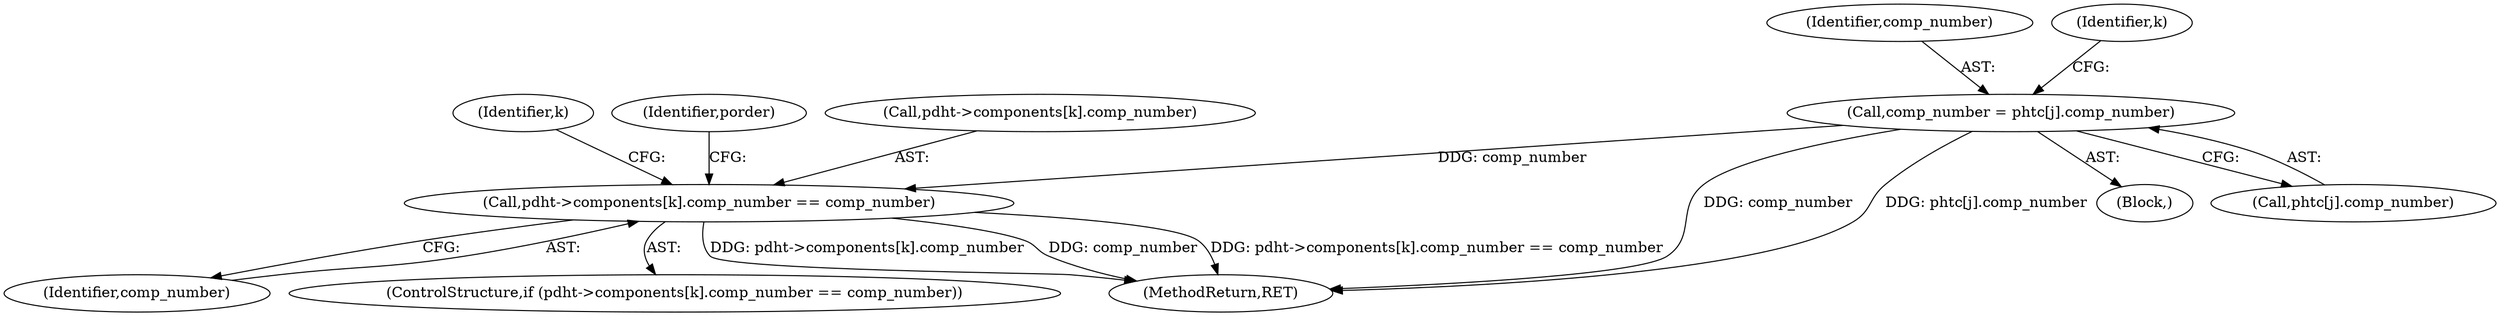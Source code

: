 digraph "0_ghostscript_f5c7555c30393e64ec1f5ab0dfae5b55b3b3fc78@array" {
"1000896" [label="(Call,pdht->components[k].comp_number == comp_number)"];
"1000878" [label="(Call,comp_number = phtc[j].comp_number)"];
"1000893" [label="(Identifier,k)"];
"1000879" [label="(Identifier,comp_number)"];
"1000907" [label="(Identifier,porder)"];
"1000904" [label="(Identifier,comp_number)"];
"1000895" [label="(ControlStructure,if (pdht->components[k].comp_number == comp_number))"];
"1001042" [label="(MethodReturn,RET)"];
"1000875" [label="(Block,)"];
"1000897" [label="(Call,pdht->components[k].comp_number)"];
"1000878" [label="(Call,comp_number = phtc[j].comp_number)"];
"1000887" [label="(Identifier,k)"];
"1000880" [label="(Call,phtc[j].comp_number)"];
"1000896" [label="(Call,pdht->components[k].comp_number == comp_number)"];
"1000896" -> "1000895"  [label="AST: "];
"1000896" -> "1000904"  [label="CFG: "];
"1000897" -> "1000896"  [label="AST: "];
"1000904" -> "1000896"  [label="AST: "];
"1000907" -> "1000896"  [label="CFG: "];
"1000893" -> "1000896"  [label="CFG: "];
"1000896" -> "1001042"  [label="DDG: pdht->components[k].comp_number"];
"1000896" -> "1001042"  [label="DDG: comp_number"];
"1000896" -> "1001042"  [label="DDG: pdht->components[k].comp_number == comp_number"];
"1000878" -> "1000896"  [label="DDG: comp_number"];
"1000878" -> "1000875"  [label="AST: "];
"1000878" -> "1000880"  [label="CFG: "];
"1000879" -> "1000878"  [label="AST: "];
"1000880" -> "1000878"  [label="AST: "];
"1000887" -> "1000878"  [label="CFG: "];
"1000878" -> "1001042"  [label="DDG: comp_number"];
"1000878" -> "1001042"  [label="DDG: phtc[j].comp_number"];
}
